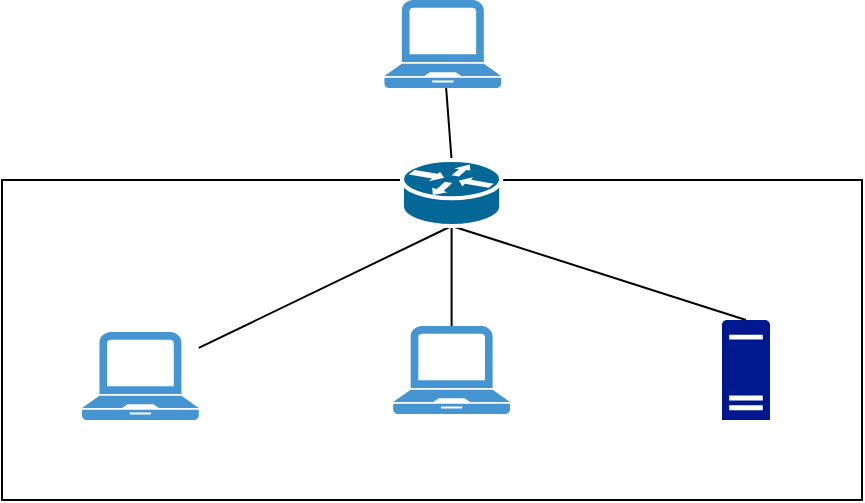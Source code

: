 <mxfile version="21.6.1" type="github">
  <diagram name="Page-1" id="rjQHtwx1OY_5EDK0sb7j">
    <mxGraphModel dx="880" dy="457" grid="1" gridSize="10" guides="1" tooltips="1" connect="1" arrows="1" fold="1" page="1" pageScale="1" pageWidth="850" pageHeight="1100" math="0" shadow="0">
      <root>
        <mxCell id="0" />
        <mxCell id="1" parent="0" />
        <mxCell id="8GZtoOxW4Alj29GtFmn3-10" value="" style="rounded=0;whiteSpace=wrap;html=1;" vertex="1" parent="1">
          <mxGeometry x="160" y="230" width="430" height="160" as="geometry" />
        </mxCell>
        <mxCell id="8GZtoOxW4Alj29GtFmn3-9" style="rounded=0;orthogonalLoop=1;jettySize=auto;html=1;entryX=0.5;entryY=0;entryDx=0;entryDy=0;entryPerimeter=0;endArrow=none;endFill=0;" edge="1" parent="1" source="8GZtoOxW4Alj29GtFmn3-1" target="8GZtoOxW4Alj29GtFmn3-5">
          <mxGeometry relative="1" as="geometry" />
        </mxCell>
        <mxCell id="8GZtoOxW4Alj29GtFmn3-1" value="" style="pointerEvents=1;shadow=0;dashed=0;html=1;strokeColor=none;fillColor=#4495D1;labelPosition=center;verticalLabelPosition=bottom;verticalAlign=top;align=center;outlineConnect=0;shape=mxgraph.veeam.laptop;" vertex="1" parent="1">
          <mxGeometry x="351.2" y="140" width="58.4" height="44" as="geometry" />
        </mxCell>
        <mxCell id="8GZtoOxW4Alj29GtFmn3-2" value="" style="pointerEvents=1;shadow=0;dashed=0;html=1;strokeColor=none;fillColor=#4495D1;labelPosition=center;verticalLabelPosition=bottom;verticalAlign=top;align=center;outlineConnect=0;shape=mxgraph.veeam.laptop;" vertex="1" parent="1">
          <mxGeometry x="200" y="306" width="58.4" height="44" as="geometry" />
        </mxCell>
        <mxCell id="8GZtoOxW4Alj29GtFmn3-3" value="" style="pointerEvents=1;shadow=0;dashed=0;html=1;strokeColor=none;fillColor=#4495D1;labelPosition=center;verticalLabelPosition=bottom;verticalAlign=top;align=center;outlineConnect=0;shape=mxgraph.veeam.laptop;" vertex="1" parent="1">
          <mxGeometry x="355.6" y="303" width="58.4" height="44" as="geometry" />
        </mxCell>
        <mxCell id="8GZtoOxW4Alj29GtFmn3-4" value="" style="sketch=0;aspect=fixed;pointerEvents=1;shadow=0;dashed=0;html=1;strokeColor=none;labelPosition=center;verticalLabelPosition=bottom;verticalAlign=top;align=center;fillColor=#00188D;shape=mxgraph.mscae.enterprise.server_generic" vertex="1" parent="1">
          <mxGeometry x="520" y="300" width="24" height="50" as="geometry" />
        </mxCell>
        <mxCell id="8GZtoOxW4Alj29GtFmn3-6" style="rounded=0;orthogonalLoop=1;jettySize=auto;html=1;exitX=0.5;exitY=1;exitDx=0;exitDy=0;exitPerimeter=0;endArrow=none;endFill=0;" edge="1" parent="1" source="8GZtoOxW4Alj29GtFmn3-5" target="8GZtoOxW4Alj29GtFmn3-2">
          <mxGeometry relative="1" as="geometry" />
        </mxCell>
        <mxCell id="8GZtoOxW4Alj29GtFmn3-7" style="rounded=0;orthogonalLoop=1;jettySize=auto;html=1;exitX=0.5;exitY=1;exitDx=0;exitDy=0;exitPerimeter=0;endArrow=none;endFill=0;" edge="1" parent="1" source="8GZtoOxW4Alj29GtFmn3-5" target="8GZtoOxW4Alj29GtFmn3-3">
          <mxGeometry relative="1" as="geometry" />
        </mxCell>
        <mxCell id="8GZtoOxW4Alj29GtFmn3-8" style="rounded=0;orthogonalLoop=1;jettySize=auto;html=1;exitX=0.5;exitY=1;exitDx=0;exitDy=0;exitPerimeter=0;entryX=0.5;entryY=0;entryDx=0;entryDy=0;entryPerimeter=0;endArrow=none;endFill=0;" edge="1" parent="1" source="8GZtoOxW4Alj29GtFmn3-5" target="8GZtoOxW4Alj29GtFmn3-4">
          <mxGeometry relative="1" as="geometry" />
        </mxCell>
        <mxCell id="8GZtoOxW4Alj29GtFmn3-5" value="" style="shape=mxgraph.cisco.routers.router;html=1;pointerEvents=1;dashed=0;fillColor=#036897;strokeColor=#ffffff;strokeWidth=2;verticalLabelPosition=bottom;verticalAlign=top;align=center;outlineConnect=0;" vertex="1" parent="1">
          <mxGeometry x="360" y="220" width="49.6" height="33" as="geometry" />
        </mxCell>
      </root>
    </mxGraphModel>
  </diagram>
</mxfile>
